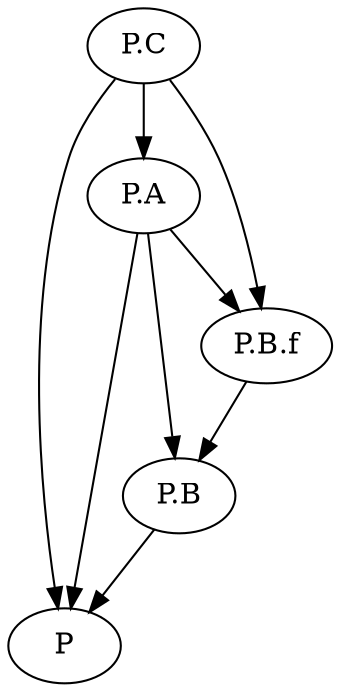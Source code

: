 digraph DependencyGraph {
	"P"
	"P.A" -> "P"
	"P.A" -> "P.B"
	"P.A" -> "P.B.f"
	"P.B" -> "P"
	"P.B.f" -> "P.B"
	"P.C" -> "P"
	"P.C" -> "P.A"
	"P.C" -> "P.B.f"
}